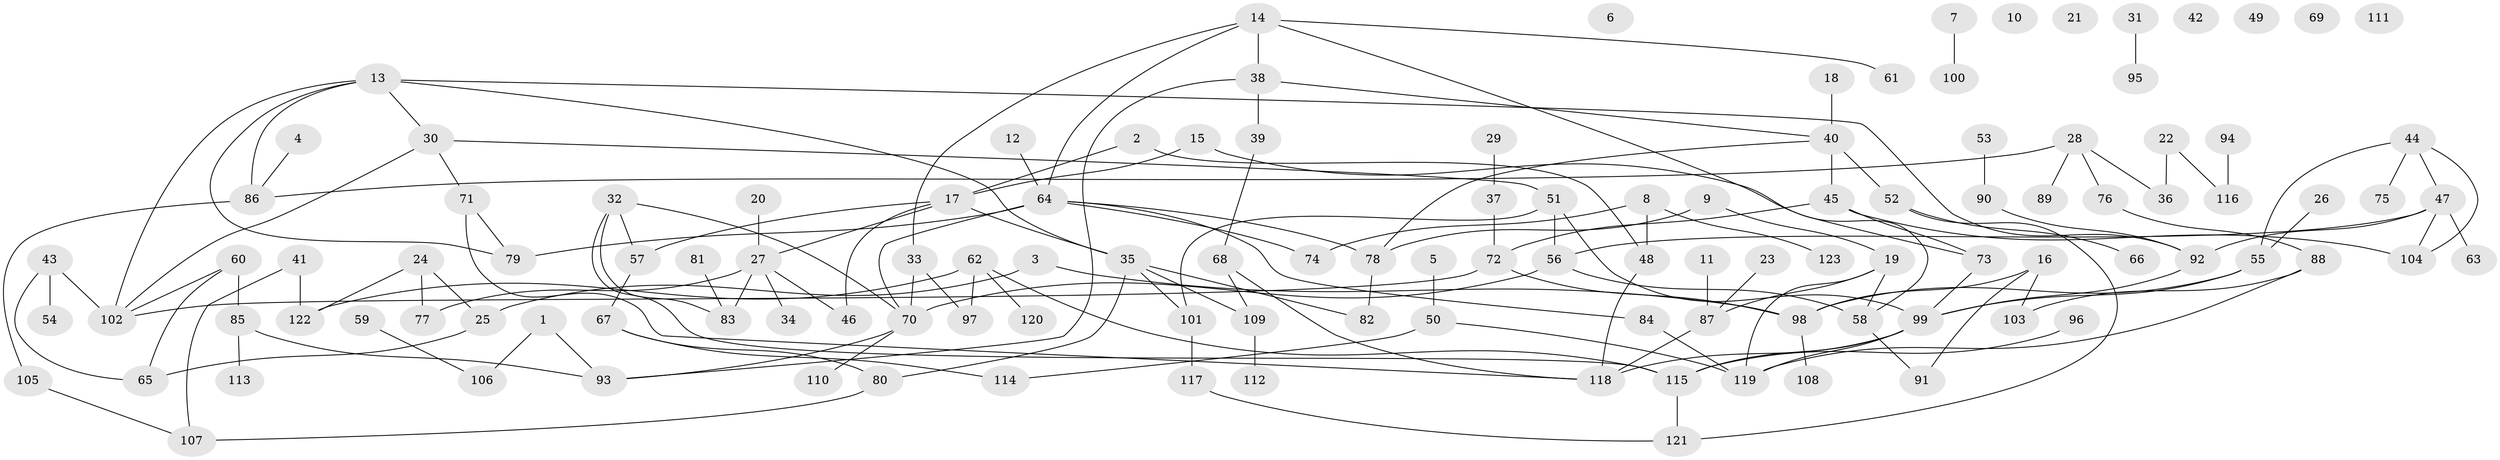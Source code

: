 // Generated by graph-tools (version 1.1) at 2025/49/03/09/25 03:49:14]
// undirected, 123 vertices, 159 edges
graph export_dot {
graph [start="1"]
  node [color=gray90,style=filled];
  1;
  2;
  3;
  4;
  5;
  6;
  7;
  8;
  9;
  10;
  11;
  12;
  13;
  14;
  15;
  16;
  17;
  18;
  19;
  20;
  21;
  22;
  23;
  24;
  25;
  26;
  27;
  28;
  29;
  30;
  31;
  32;
  33;
  34;
  35;
  36;
  37;
  38;
  39;
  40;
  41;
  42;
  43;
  44;
  45;
  46;
  47;
  48;
  49;
  50;
  51;
  52;
  53;
  54;
  55;
  56;
  57;
  58;
  59;
  60;
  61;
  62;
  63;
  64;
  65;
  66;
  67;
  68;
  69;
  70;
  71;
  72;
  73;
  74;
  75;
  76;
  77;
  78;
  79;
  80;
  81;
  82;
  83;
  84;
  85;
  86;
  87;
  88;
  89;
  90;
  91;
  92;
  93;
  94;
  95;
  96;
  97;
  98;
  99;
  100;
  101;
  102;
  103;
  104;
  105;
  106;
  107;
  108;
  109;
  110;
  111;
  112;
  113;
  114;
  115;
  116;
  117;
  118;
  119;
  120;
  121;
  122;
  123;
  1 -- 93;
  1 -- 106;
  2 -- 17;
  2 -- 48;
  3 -- 25;
  3 -- 98;
  4 -- 86;
  5 -- 50;
  7 -- 100;
  8 -- 48;
  8 -- 74;
  8 -- 123;
  9 -- 19;
  9 -- 78;
  11 -- 87;
  12 -- 64;
  13 -- 30;
  13 -- 35;
  13 -- 79;
  13 -- 86;
  13 -- 92;
  13 -- 102;
  14 -- 33;
  14 -- 38;
  14 -- 58;
  14 -- 61;
  14 -- 64;
  15 -- 17;
  15 -- 73;
  16 -- 91;
  16 -- 98;
  16 -- 103;
  17 -- 27;
  17 -- 35;
  17 -- 46;
  17 -- 57;
  18 -- 40;
  19 -- 58;
  19 -- 87;
  19 -- 119;
  20 -- 27;
  22 -- 36;
  22 -- 116;
  23 -- 87;
  24 -- 25;
  24 -- 77;
  24 -- 122;
  25 -- 65;
  26 -- 55;
  27 -- 34;
  27 -- 46;
  27 -- 77;
  27 -- 83;
  28 -- 36;
  28 -- 76;
  28 -- 86;
  28 -- 89;
  29 -- 37;
  30 -- 51;
  30 -- 71;
  30 -- 102;
  31 -- 95;
  32 -- 57;
  32 -- 70;
  32 -- 83;
  32 -- 115;
  33 -- 70;
  33 -- 97;
  35 -- 80;
  35 -- 82;
  35 -- 101;
  35 -- 109;
  37 -- 72;
  38 -- 39;
  38 -- 40;
  38 -- 93;
  39 -- 68;
  40 -- 45;
  40 -- 52;
  40 -- 78;
  41 -- 107;
  41 -- 122;
  43 -- 54;
  43 -- 65;
  43 -- 102;
  44 -- 47;
  44 -- 55;
  44 -- 75;
  44 -- 104;
  45 -- 72;
  45 -- 73;
  45 -- 104;
  47 -- 56;
  47 -- 63;
  47 -- 92;
  47 -- 104;
  48 -- 118;
  50 -- 114;
  50 -- 119;
  51 -- 56;
  51 -- 99;
  51 -- 101;
  52 -- 66;
  52 -- 121;
  53 -- 90;
  55 -- 98;
  55 -- 99;
  56 -- 58;
  56 -- 70;
  57 -- 67;
  58 -- 91;
  59 -- 106;
  60 -- 65;
  60 -- 85;
  60 -- 102;
  62 -- 97;
  62 -- 115;
  62 -- 120;
  62 -- 122;
  64 -- 70;
  64 -- 74;
  64 -- 78;
  64 -- 79;
  64 -- 84;
  67 -- 80;
  67 -- 114;
  68 -- 109;
  68 -- 118;
  70 -- 93;
  70 -- 110;
  71 -- 79;
  71 -- 118;
  72 -- 98;
  72 -- 102;
  73 -- 99;
  76 -- 88;
  78 -- 82;
  80 -- 107;
  81 -- 83;
  84 -- 119;
  85 -- 93;
  85 -- 113;
  86 -- 105;
  87 -- 118;
  88 -- 103;
  88 -- 119;
  90 -- 92;
  92 -- 99;
  94 -- 116;
  96 -- 115;
  98 -- 108;
  99 -- 115;
  99 -- 118;
  99 -- 119;
  101 -- 117;
  105 -- 107;
  109 -- 112;
  115 -- 121;
  117 -- 121;
}

